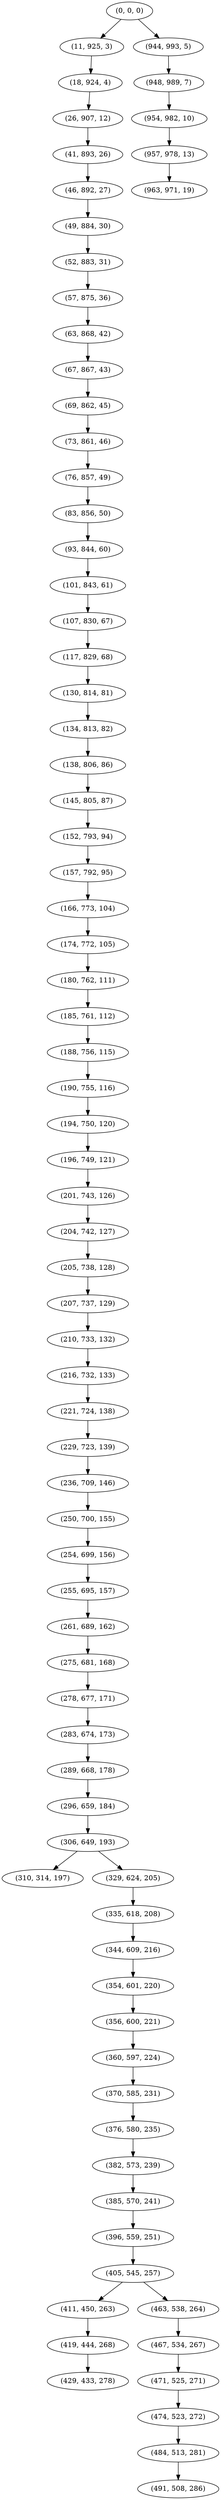 digraph tree {
    "(0, 0, 0)";
    "(11, 925, 3)";
    "(18, 924, 4)";
    "(26, 907, 12)";
    "(41, 893, 26)";
    "(46, 892, 27)";
    "(49, 884, 30)";
    "(52, 883, 31)";
    "(57, 875, 36)";
    "(63, 868, 42)";
    "(67, 867, 43)";
    "(69, 862, 45)";
    "(73, 861, 46)";
    "(76, 857, 49)";
    "(83, 856, 50)";
    "(93, 844, 60)";
    "(101, 843, 61)";
    "(107, 830, 67)";
    "(117, 829, 68)";
    "(130, 814, 81)";
    "(134, 813, 82)";
    "(138, 806, 86)";
    "(145, 805, 87)";
    "(152, 793, 94)";
    "(157, 792, 95)";
    "(166, 773, 104)";
    "(174, 772, 105)";
    "(180, 762, 111)";
    "(185, 761, 112)";
    "(188, 756, 115)";
    "(190, 755, 116)";
    "(194, 750, 120)";
    "(196, 749, 121)";
    "(201, 743, 126)";
    "(204, 742, 127)";
    "(205, 738, 128)";
    "(207, 737, 129)";
    "(210, 733, 132)";
    "(216, 732, 133)";
    "(221, 724, 138)";
    "(229, 723, 139)";
    "(236, 709, 146)";
    "(250, 700, 155)";
    "(254, 699, 156)";
    "(255, 695, 157)";
    "(261, 689, 162)";
    "(275, 681, 168)";
    "(278, 677, 171)";
    "(283, 674, 173)";
    "(289, 668, 178)";
    "(296, 659, 184)";
    "(306, 649, 193)";
    "(310, 314, 197)";
    "(329, 624, 205)";
    "(335, 618, 208)";
    "(344, 609, 216)";
    "(354, 601, 220)";
    "(356, 600, 221)";
    "(360, 597, 224)";
    "(370, 585, 231)";
    "(376, 580, 235)";
    "(382, 573, 239)";
    "(385, 570, 241)";
    "(396, 559, 251)";
    "(405, 545, 257)";
    "(411, 450, 263)";
    "(419, 444, 268)";
    "(429, 433, 278)";
    "(463, 538, 264)";
    "(467, 534, 267)";
    "(471, 525, 271)";
    "(474, 523, 272)";
    "(484, 513, 281)";
    "(491, 508, 286)";
    "(944, 993, 5)";
    "(948, 989, 7)";
    "(954, 982, 10)";
    "(957, 978, 13)";
    "(963, 971, 19)";
    "(0, 0, 0)" -> "(11, 925, 3)";
    "(0, 0, 0)" -> "(944, 993, 5)";
    "(11, 925, 3)" -> "(18, 924, 4)";
    "(18, 924, 4)" -> "(26, 907, 12)";
    "(26, 907, 12)" -> "(41, 893, 26)";
    "(41, 893, 26)" -> "(46, 892, 27)";
    "(46, 892, 27)" -> "(49, 884, 30)";
    "(49, 884, 30)" -> "(52, 883, 31)";
    "(52, 883, 31)" -> "(57, 875, 36)";
    "(57, 875, 36)" -> "(63, 868, 42)";
    "(63, 868, 42)" -> "(67, 867, 43)";
    "(67, 867, 43)" -> "(69, 862, 45)";
    "(69, 862, 45)" -> "(73, 861, 46)";
    "(73, 861, 46)" -> "(76, 857, 49)";
    "(76, 857, 49)" -> "(83, 856, 50)";
    "(83, 856, 50)" -> "(93, 844, 60)";
    "(93, 844, 60)" -> "(101, 843, 61)";
    "(101, 843, 61)" -> "(107, 830, 67)";
    "(107, 830, 67)" -> "(117, 829, 68)";
    "(117, 829, 68)" -> "(130, 814, 81)";
    "(130, 814, 81)" -> "(134, 813, 82)";
    "(134, 813, 82)" -> "(138, 806, 86)";
    "(138, 806, 86)" -> "(145, 805, 87)";
    "(145, 805, 87)" -> "(152, 793, 94)";
    "(152, 793, 94)" -> "(157, 792, 95)";
    "(157, 792, 95)" -> "(166, 773, 104)";
    "(166, 773, 104)" -> "(174, 772, 105)";
    "(174, 772, 105)" -> "(180, 762, 111)";
    "(180, 762, 111)" -> "(185, 761, 112)";
    "(185, 761, 112)" -> "(188, 756, 115)";
    "(188, 756, 115)" -> "(190, 755, 116)";
    "(190, 755, 116)" -> "(194, 750, 120)";
    "(194, 750, 120)" -> "(196, 749, 121)";
    "(196, 749, 121)" -> "(201, 743, 126)";
    "(201, 743, 126)" -> "(204, 742, 127)";
    "(204, 742, 127)" -> "(205, 738, 128)";
    "(205, 738, 128)" -> "(207, 737, 129)";
    "(207, 737, 129)" -> "(210, 733, 132)";
    "(210, 733, 132)" -> "(216, 732, 133)";
    "(216, 732, 133)" -> "(221, 724, 138)";
    "(221, 724, 138)" -> "(229, 723, 139)";
    "(229, 723, 139)" -> "(236, 709, 146)";
    "(236, 709, 146)" -> "(250, 700, 155)";
    "(250, 700, 155)" -> "(254, 699, 156)";
    "(254, 699, 156)" -> "(255, 695, 157)";
    "(255, 695, 157)" -> "(261, 689, 162)";
    "(261, 689, 162)" -> "(275, 681, 168)";
    "(275, 681, 168)" -> "(278, 677, 171)";
    "(278, 677, 171)" -> "(283, 674, 173)";
    "(283, 674, 173)" -> "(289, 668, 178)";
    "(289, 668, 178)" -> "(296, 659, 184)";
    "(296, 659, 184)" -> "(306, 649, 193)";
    "(306, 649, 193)" -> "(310, 314, 197)";
    "(306, 649, 193)" -> "(329, 624, 205)";
    "(329, 624, 205)" -> "(335, 618, 208)";
    "(335, 618, 208)" -> "(344, 609, 216)";
    "(344, 609, 216)" -> "(354, 601, 220)";
    "(354, 601, 220)" -> "(356, 600, 221)";
    "(356, 600, 221)" -> "(360, 597, 224)";
    "(360, 597, 224)" -> "(370, 585, 231)";
    "(370, 585, 231)" -> "(376, 580, 235)";
    "(376, 580, 235)" -> "(382, 573, 239)";
    "(382, 573, 239)" -> "(385, 570, 241)";
    "(385, 570, 241)" -> "(396, 559, 251)";
    "(396, 559, 251)" -> "(405, 545, 257)";
    "(405, 545, 257)" -> "(411, 450, 263)";
    "(405, 545, 257)" -> "(463, 538, 264)";
    "(411, 450, 263)" -> "(419, 444, 268)";
    "(419, 444, 268)" -> "(429, 433, 278)";
    "(463, 538, 264)" -> "(467, 534, 267)";
    "(467, 534, 267)" -> "(471, 525, 271)";
    "(471, 525, 271)" -> "(474, 523, 272)";
    "(474, 523, 272)" -> "(484, 513, 281)";
    "(484, 513, 281)" -> "(491, 508, 286)";
    "(944, 993, 5)" -> "(948, 989, 7)";
    "(948, 989, 7)" -> "(954, 982, 10)";
    "(954, 982, 10)" -> "(957, 978, 13)";
    "(957, 978, 13)" -> "(963, 971, 19)";
}
